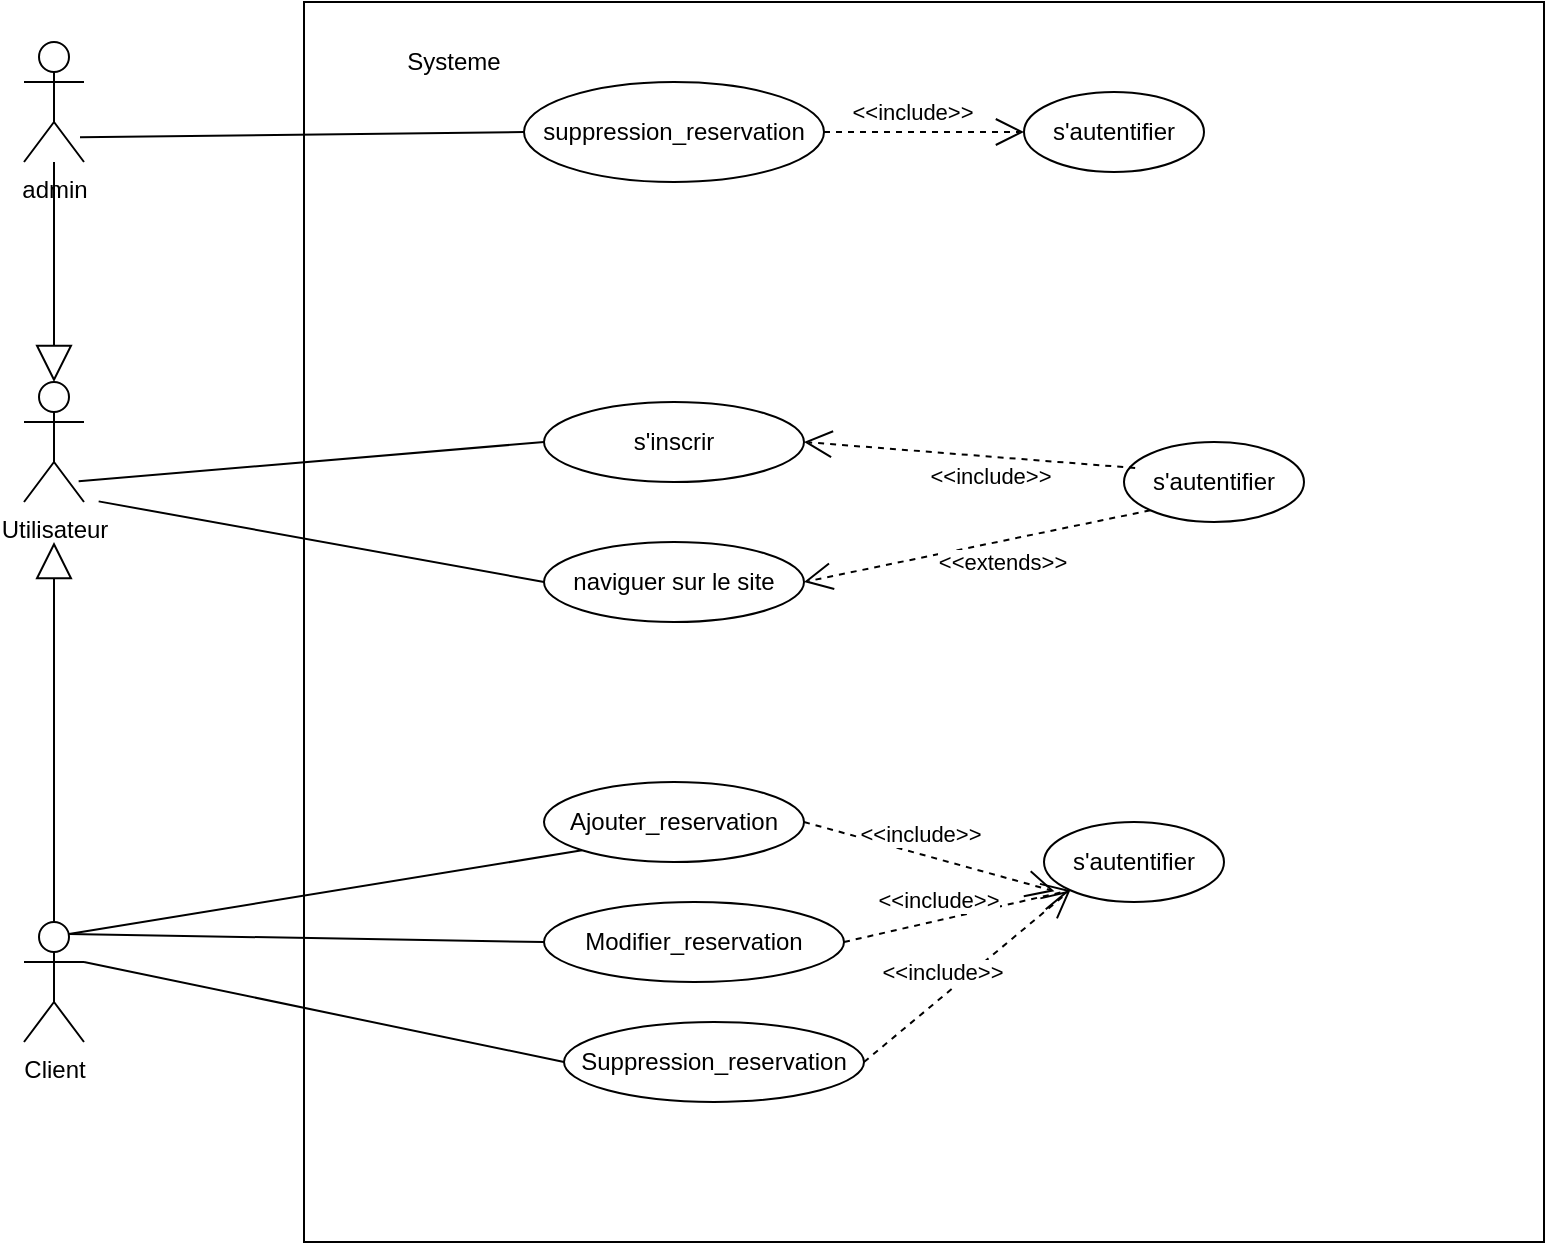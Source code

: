 <mxfile version="13.9.9" type="device"><diagram id="k1zR6p-7b890Co91hV4j" name="Page-1"><mxGraphModel dx="1264" dy="1761" grid="1" gridSize="10" guides="1" tooltips="1" connect="1" arrows="1" fold="1" page="1" pageScale="1" pageWidth="827" pageHeight="1169" math="0" shadow="0"><root><mxCell id="0"/><mxCell id="1" parent="0"/><mxCell id="94RYNJa1A6mFpujn75q4-49" value="" style="whiteSpace=wrap;html=1;aspect=fixed;" parent="1" vertex="1"><mxGeometry x="280" y="-10" width="620" height="620" as="geometry"/></mxCell><mxCell id="94RYNJa1A6mFpujn75q4-50" value="admin" style="shape=umlActor;verticalLabelPosition=bottom;verticalAlign=top;html=1;" parent="1" vertex="1"><mxGeometry x="140" y="10" width="30" height="60" as="geometry"/></mxCell><mxCell id="94RYNJa1A6mFpujn75q4-51" value="Client" style="shape=umlActor;verticalLabelPosition=bottom;verticalAlign=top;html=1;" parent="1" vertex="1"><mxGeometry x="140" y="450" width="30" height="60" as="geometry"/></mxCell><mxCell id="94RYNJa1A6mFpujn75q4-52" value="naviguer sur le site" style="ellipse;whiteSpace=wrap;html=1;" parent="1" vertex="1"><mxGeometry x="400" y="260" width="130" height="40" as="geometry"/></mxCell><mxCell id="94RYNJa1A6mFpujn75q4-53" value="Ajouter_reservation" style="ellipse;whiteSpace=wrap;html=1;" parent="1" vertex="1"><mxGeometry x="400" y="380" width="130" height="40" as="geometry"/></mxCell><mxCell id="94RYNJa1A6mFpujn75q4-54" value="Modifier_reservation" style="ellipse;whiteSpace=wrap;html=1;" parent="1" vertex="1"><mxGeometry x="400" y="440" width="150" height="40" as="geometry"/></mxCell><mxCell id="94RYNJa1A6mFpujn75q4-55" value="Suppression_reservation" style="ellipse;whiteSpace=wrap;html=1;" parent="1" vertex="1"><mxGeometry x="410" y="500" width="150" height="40" as="geometry"/></mxCell><mxCell id="94RYNJa1A6mFpujn75q4-56" style="edgeStyle=orthogonalEdgeStyle;rounded=0;orthogonalLoop=1;jettySize=auto;html=1;exitX=0.5;exitY=1;exitDx=0;exitDy=0;" parent="1" source="94RYNJa1A6mFpujn75q4-52" target="94RYNJa1A6mFpujn75q4-52" edge="1"><mxGeometry relative="1" as="geometry"/></mxCell><mxCell id="94RYNJa1A6mFpujn75q4-57" value="Systeme" style="text;html=1;strokeColor=none;fillColor=none;align=center;verticalAlign=middle;whiteSpace=wrap;rounded=0;" parent="1" vertex="1"><mxGeometry x="260" y="10" width="190" height="20" as="geometry"/></mxCell><mxCell id="94RYNJa1A6mFpujn75q4-58" value="Utilisateur" style="shape=umlActor;verticalLabelPosition=bottom;verticalAlign=top;html=1;" parent="1" vertex="1"><mxGeometry x="140" y="180" width="30" height="60" as="geometry"/></mxCell><mxCell id="94RYNJa1A6mFpujn75q4-59" value="s'inscrir" style="ellipse;whiteSpace=wrap;html=1;" parent="1" vertex="1"><mxGeometry x="400" y="190" width="130" height="40" as="geometry"/></mxCell><mxCell id="94RYNJa1A6mFpujn75q4-60" value="" style="endArrow=none;html=1;exitX=1;exitY=0.333;exitDx=0;exitDy=0;exitPerimeter=0;entryX=0;entryY=0.5;entryDx=0;entryDy=0;" parent="1" source="94RYNJa1A6mFpujn75q4-51" target="94RYNJa1A6mFpujn75q4-55" edge="1"><mxGeometry width="50" height="50" relative="1" as="geometry"><mxPoint x="390" y="340" as="sourcePoint"/><mxPoint x="440" y="290" as="targetPoint"/></mxGeometry></mxCell><mxCell id="94RYNJa1A6mFpujn75q4-61" value="" style="endArrow=none;html=1;exitX=0.75;exitY=0.1;exitDx=0;exitDy=0;exitPerimeter=0;entryX=0;entryY=1;entryDx=0;entryDy=0;" parent="1" source="94RYNJa1A6mFpujn75q4-51" target="94RYNJa1A6mFpujn75q4-53" edge="1"><mxGeometry width="50" height="50" relative="1" as="geometry"><mxPoint x="400" y="350" as="sourcePoint"/><mxPoint x="450" y="300" as="targetPoint"/></mxGeometry></mxCell><mxCell id="94RYNJa1A6mFpujn75q4-62" value="" style="endArrow=none;html=1;exitX=0.911;exitY=0.828;exitDx=0;exitDy=0;exitPerimeter=0;entryX=0;entryY=0.5;entryDx=0;entryDy=0;" parent="1" source="94RYNJa1A6mFpujn75q4-58" target="94RYNJa1A6mFpujn75q4-59" edge="1"><mxGeometry width="50" height="50" relative="1" as="geometry"><mxPoint x="390" y="340" as="sourcePoint"/><mxPoint x="420" y="290" as="targetPoint"/></mxGeometry></mxCell><mxCell id="94RYNJa1A6mFpujn75q4-63" value="" style="endArrow=none;html=1;exitX=0.75;exitY=0.1;exitDx=0;exitDy=0;exitPerimeter=0;entryX=0;entryY=0.5;entryDx=0;entryDy=0;" parent="1" source="94RYNJa1A6mFpujn75q4-51" target="94RYNJa1A6mFpujn75q4-54" edge="1"><mxGeometry width="50" height="50" relative="1" as="geometry"><mxPoint x="400" y="350" as="sourcePoint"/><mxPoint x="450" y="300" as="targetPoint"/></mxGeometry></mxCell><mxCell id="94RYNJa1A6mFpujn75q4-64" value="&amp;lt;&amp;lt;extends&amp;gt;&amp;gt;" style="endArrow=open;endSize=12;dashed=1;html=1;entryX=1;entryY=0.5;entryDx=0;entryDy=0;exitX=0;exitY=1;exitDx=0;exitDy=0;" parent="1" source="94RYNJa1A6mFpujn75q4-65" target="94RYNJa1A6mFpujn75q4-52" edge="1"><mxGeometry x="-0.125" y="10" width="160" relative="1" as="geometry"><mxPoint x="640" y="260" as="sourcePoint"/><mxPoint x="750" y="230" as="targetPoint"/><Array as="points"/><mxPoint as="offset"/></mxGeometry></mxCell><mxCell id="94RYNJa1A6mFpujn75q4-65" value="s'autentifier" style="ellipse;whiteSpace=wrap;html=1;" parent="1" vertex="1"><mxGeometry x="690" y="210" width="90" height="40" as="geometry"/></mxCell><mxCell id="94RYNJa1A6mFpujn75q4-66" value="&amp;lt;&amp;lt;include&amp;gt;&amp;gt;" style="endArrow=open;endSize=12;dashed=1;html=1;exitX=1;exitY=0.5;exitDx=0;exitDy=0;entryX=0.058;entryY=0.865;entryDx=0;entryDy=0;entryPerimeter=0;" parent="1" source="94RYNJa1A6mFpujn75q4-53" target="94RYNJa1A6mFpujn75q4-81" edge="1"><mxGeometry x="-0.125" y="10" width="160" relative="1" as="geometry"><mxPoint x="530" y="240" as="sourcePoint"/><mxPoint x="690" y="240" as="targetPoint"/><Array as="points"/><mxPoint as="offset"/></mxGeometry></mxCell><mxCell id="94RYNJa1A6mFpujn75q4-67" value="&amp;lt;&amp;lt;include&amp;gt;&amp;gt;" style="endArrow=open;endSize=12;dashed=1;html=1;exitX=1;exitY=0.5;exitDx=0;exitDy=0;entryX=0;entryY=1;entryDx=0;entryDy=0;" parent="1" source="94RYNJa1A6mFpujn75q4-54" target="94RYNJa1A6mFpujn75q4-81" edge="1"><mxGeometry x="-0.125" y="10" width="160" relative="1" as="geometry"><mxPoint x="540" y="250" as="sourcePoint"/><mxPoint x="700" y="250" as="targetPoint"/><Array as="points"/><mxPoint as="offset"/></mxGeometry></mxCell><mxCell id="94RYNJa1A6mFpujn75q4-68" value="&amp;lt;&amp;lt;include&amp;gt;&amp;gt;" style="endArrow=open;endSize=12;dashed=1;html=1;exitX=1;exitY=0.5;exitDx=0;exitDy=0;entryX=0;entryY=1;entryDx=0;entryDy=0;" parent="1" source="94RYNJa1A6mFpujn75q4-55" target="94RYNJa1A6mFpujn75q4-81" edge="1"><mxGeometry x="-0.125" y="10" width="160" relative="1" as="geometry"><mxPoint x="564" y="420" as="sourcePoint"/><mxPoint x="666" y="296.32" as="targetPoint"/><Array as="points"/><mxPoint as="offset"/></mxGeometry></mxCell><mxCell id="94RYNJa1A6mFpujn75q4-69" value="suppression_reservation" style="ellipse;whiteSpace=wrap;html=1;" parent="1" vertex="1"><mxGeometry x="390" y="30" width="150" height="50" as="geometry"/></mxCell><mxCell id="94RYNJa1A6mFpujn75q4-70" value="" style="endArrow=none;html=1;exitX=0.933;exitY=0.794;exitDx=0;exitDy=0;exitPerimeter=0;entryX=0;entryY=0.5;entryDx=0;entryDy=0;" parent="1" source="94RYNJa1A6mFpujn75q4-50" target="94RYNJa1A6mFpujn75q4-69" edge="1"><mxGeometry width="50" height="50" relative="1" as="geometry"><mxPoint x="340" y="210" as="sourcePoint"/><mxPoint x="390" y="160" as="targetPoint"/></mxGeometry></mxCell><mxCell id="94RYNJa1A6mFpujn75q4-71" value="&amp;lt;&amp;lt;include&amp;gt;&amp;gt;" style="endArrow=open;endSize=12;dashed=1;html=1;entryX=1;entryY=0.5;entryDx=0;entryDy=0;exitX=0.062;exitY=0.325;exitDx=0;exitDy=0;exitPerimeter=0;" parent="1" source="94RYNJa1A6mFpujn75q4-65" target="94RYNJa1A6mFpujn75q4-59" edge="1"><mxGeometry x="-0.125" y="10" width="160" relative="1" as="geometry"><mxPoint x="620" y="250" as="sourcePoint"/><mxPoint x="530" y="250" as="targetPoint"/><Array as="points"/><mxPoint as="offset"/></mxGeometry></mxCell><mxCell id="94RYNJa1A6mFpujn75q4-72" value="s'autentifier" style="ellipse;whiteSpace=wrap;html=1;" parent="1" vertex="1"><mxGeometry x="640" y="35" width="90" height="40" as="geometry"/></mxCell><mxCell id="94RYNJa1A6mFpujn75q4-75" value="&amp;lt;&amp;lt;include&amp;gt;&amp;gt;" style="endArrow=open;endSize=12;dashed=1;html=1;entryX=0;entryY=0.5;entryDx=0;entryDy=0;exitX=1;exitY=0.5;exitDx=0;exitDy=0;" parent="1" source="94RYNJa1A6mFpujn75q4-69" target="94RYNJa1A6mFpujn75q4-72" edge="1"><mxGeometry x="-0.125" y="10" width="160" relative="1" as="geometry"><mxPoint x="520" y="61.55" as="sourcePoint"/><mxPoint x="639.738" y="139.999" as="targetPoint"/><Array as="points"/><mxPoint as="offset"/></mxGeometry></mxCell><mxCell id="94RYNJa1A6mFpujn75q4-80" value="" style="endArrow=none;html=1;exitX=0.911;exitY=0.828;exitDx=0;exitDy=0;exitPerimeter=0;entryX=0;entryY=0.5;entryDx=0;entryDy=0;" parent="1" target="94RYNJa1A6mFpujn75q4-52" edge="1"><mxGeometry width="50" height="50" relative="1" as="geometry"><mxPoint x="177.33" y="239.68" as="sourcePoint"/><mxPoint x="410" y="245" as="targetPoint"/></mxGeometry></mxCell><mxCell id="94RYNJa1A6mFpujn75q4-81" value="s'autentifier" style="ellipse;whiteSpace=wrap;html=1;" parent="1" vertex="1"><mxGeometry x="650" y="400" width="90" height="40" as="geometry"/></mxCell><mxCell id="94RYNJa1A6mFpujn75q4-96" value="" style="endArrow=block;endSize=16;endFill=0;html=1;" parent="1" edge="1"><mxGeometry width="160" relative="1" as="geometry"><mxPoint x="155" y="450" as="sourcePoint"/><mxPoint x="155" y="260" as="targetPoint"/></mxGeometry></mxCell><mxCell id="94RYNJa1A6mFpujn75q4-98" value="" style="endArrow=block;endSize=16;endFill=0;html=1;entryX=0.5;entryY=0;entryDx=0;entryDy=0;entryPerimeter=0;" parent="1" source="94RYNJa1A6mFpujn75q4-50" target="94RYNJa1A6mFpujn75q4-58" edge="1"><mxGeometry width="160" relative="1" as="geometry"><mxPoint x="160" y="170" as="sourcePoint"/><mxPoint x="100" y="190" as="targetPoint"/></mxGeometry></mxCell></root></mxGraphModel></diagram></mxfile>